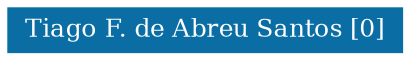 strict graph grafo2 {
	graph [bb="0,0,189,21",
		id=grafo2,
		overlap=False
	];
	node [fontsize=12,
		label="\N",
		shape=rectangle,
		style=filled
	];
	0	[URL="membro-2200553486822519.html",
		color="#0A6EA4",
		fontcolor="#FFFFFF",
		height=0.29167,
		label="Tiago F. de Abreu Santos [0]",
		pos="94.5,10.5",
		width=2.625];
}
